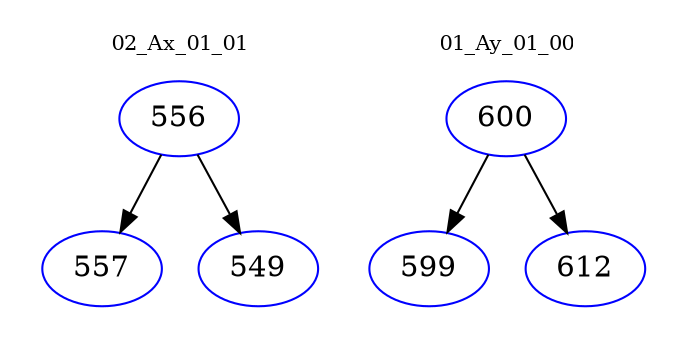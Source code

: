digraph{
subgraph cluster_0 {
color = white
label = "02_Ax_01_01";
fontsize=10;
T0_556 [label="556", color="blue"]
T0_556 -> T0_557 [color="black"]
T0_557 [label="557", color="blue"]
T0_556 -> T0_549 [color="black"]
T0_549 [label="549", color="blue"]
}
subgraph cluster_1 {
color = white
label = "01_Ay_01_00";
fontsize=10;
T1_600 [label="600", color="blue"]
T1_600 -> T1_599 [color="black"]
T1_599 [label="599", color="blue"]
T1_600 -> T1_612 [color="black"]
T1_612 [label="612", color="blue"]
}
}
